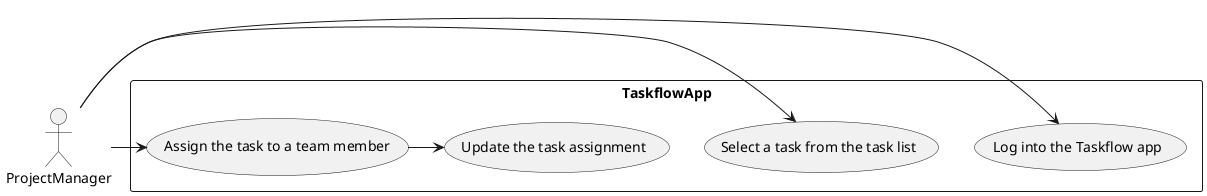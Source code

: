 @startuml
actor ProjectManager

rectangle TaskflowApp {
    usecase "Log into the Taskflow app" as UC1
    usecase "Select a task from the task list" as UC2
    usecase "Assign the task to a team member" as UC3
    usecase "Update the task assignment" as UC4
}

ProjectManager -> UC1
ProjectManager -> UC2
ProjectManager -> UC3
UC3 -> UC4

@enduml